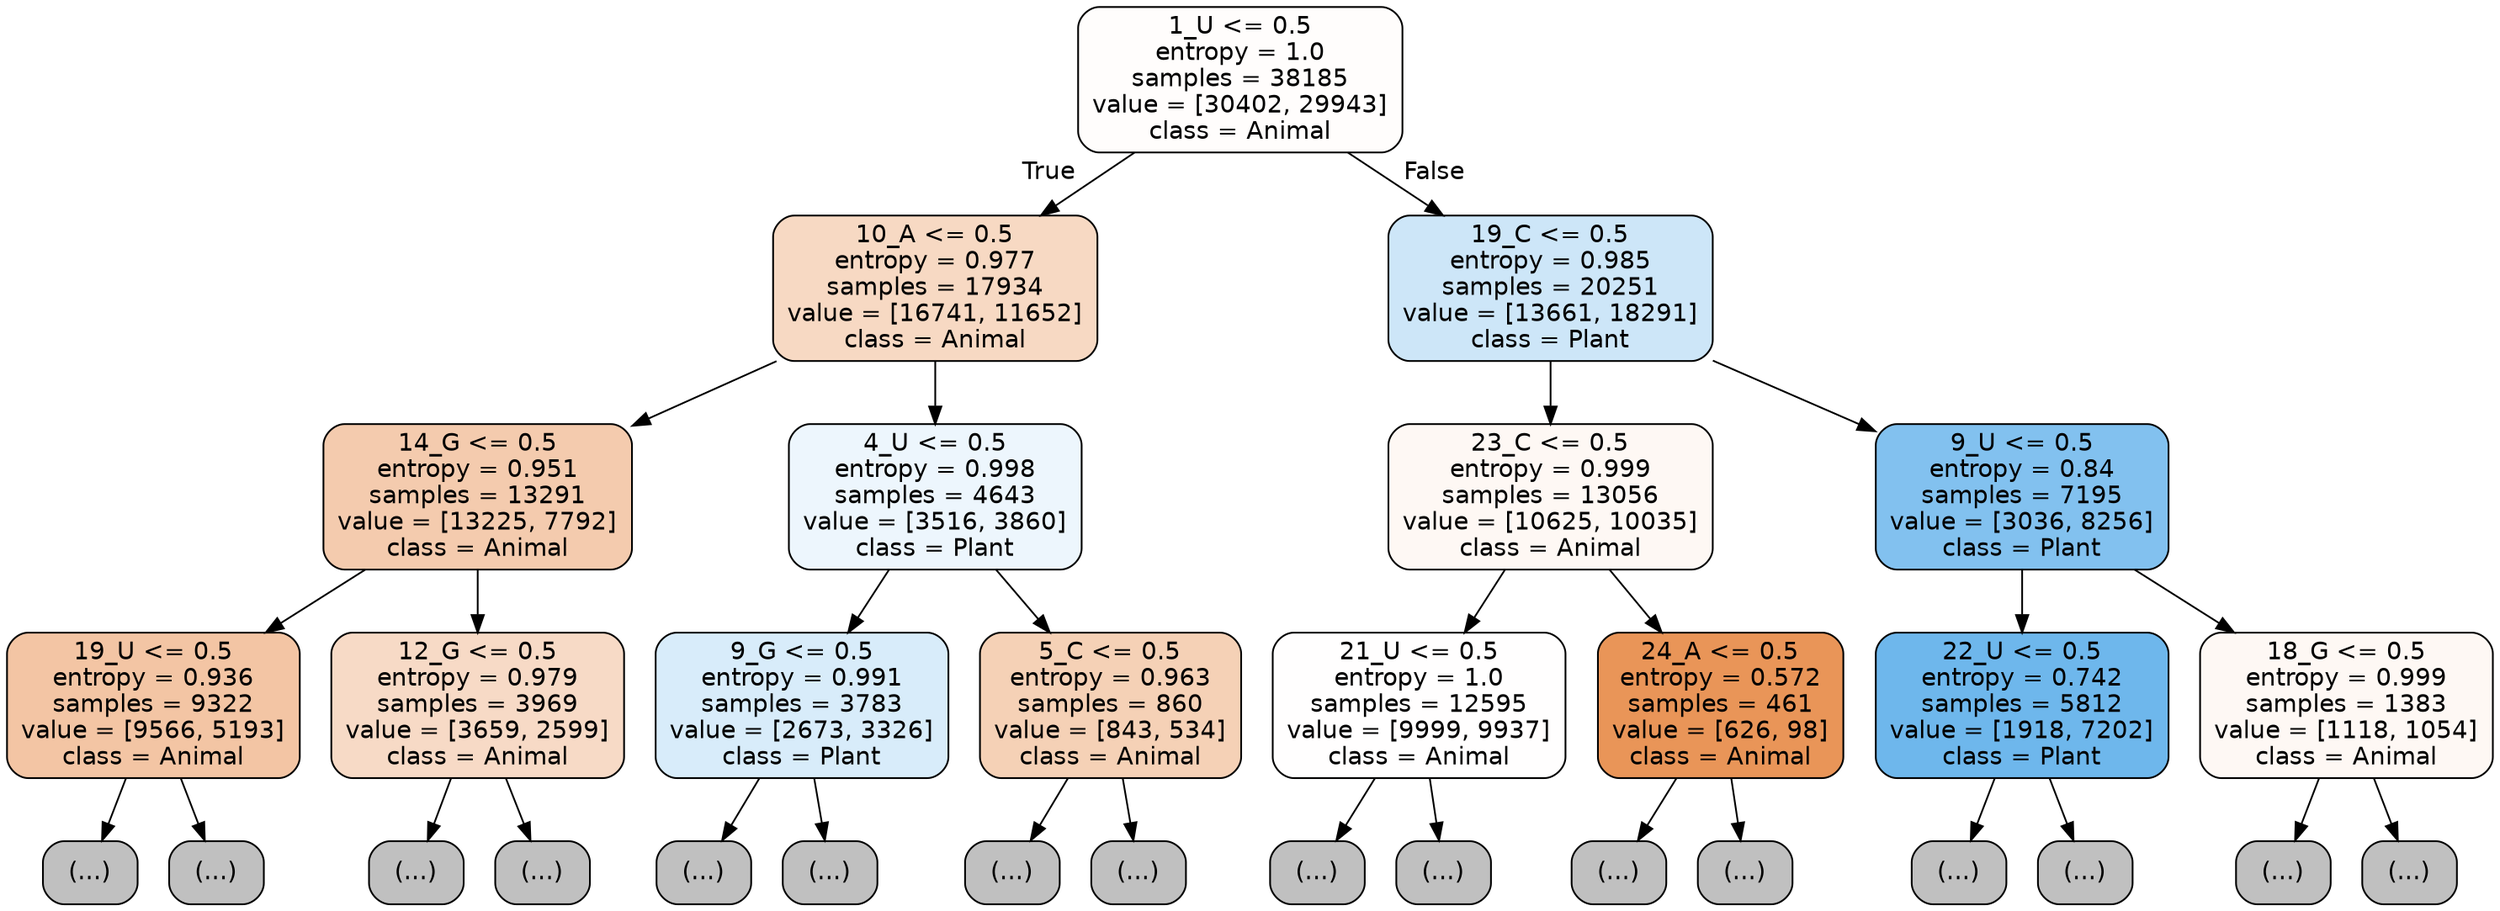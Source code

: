 digraph Tree {
node [shape=box, style="filled, rounded", color="black", fontname="helvetica"] ;
edge [fontname="helvetica"] ;
0 [label="1_U <= 0.5\nentropy = 1.0\nsamples = 38185\nvalue = [30402, 29943]\nclass = Animal", fillcolor="#fffdfc"] ;
1 [label="10_A <= 0.5\nentropy = 0.977\nsamples = 17934\nvalue = [16741, 11652]\nclass = Animal", fillcolor="#f7d9c3"] ;
0 -> 1 [labeldistance=2.5, labelangle=45, headlabel="True"] ;
2 [label="14_G <= 0.5\nentropy = 0.951\nsamples = 13291\nvalue = [13225, 7792]\nclass = Animal", fillcolor="#f4cbae"] ;
1 -> 2 ;
3 [label="19_U <= 0.5\nentropy = 0.936\nsamples = 9322\nvalue = [9566, 5193]\nclass = Animal", fillcolor="#f3c5a4"] ;
2 -> 3 ;
4 [label="(...)", fillcolor="#C0C0C0"] ;
3 -> 4 ;
4007 [label="(...)", fillcolor="#C0C0C0"] ;
3 -> 4007 ;
5430 [label="12_G <= 0.5\nentropy = 0.979\nsamples = 3969\nvalue = [3659, 2599]\nclass = Animal", fillcolor="#f7dac6"] ;
2 -> 5430 ;
5431 [label="(...)", fillcolor="#C0C0C0"] ;
5430 -> 5431 ;
6976 [label="(...)", fillcolor="#C0C0C0"] ;
5430 -> 6976 ;
7453 [label="4_U <= 0.5\nentropy = 0.998\nsamples = 4643\nvalue = [3516, 3860]\nclass = Plant", fillcolor="#edf6fd"] ;
1 -> 7453 ;
7454 [label="9_G <= 0.5\nentropy = 0.991\nsamples = 3783\nvalue = [2673, 3326]\nclass = Plant", fillcolor="#d8ecfa"] ;
7453 -> 7454 ;
7455 [label="(...)", fillcolor="#C0C0C0"] ;
7454 -> 7455 ;
8608 [label="(...)", fillcolor="#C0C0C0"] ;
7454 -> 8608 ;
9137 [label="5_C <= 0.5\nentropy = 0.963\nsamples = 860\nvalue = [843, 534]\nclass = Animal", fillcolor="#f5d1b6"] ;
7453 -> 9137 ;
9138 [label="(...)", fillcolor="#C0C0C0"] ;
9137 -> 9138 ;
9491 [label="(...)", fillcolor="#C0C0C0"] ;
9137 -> 9491 ;
9614 [label="19_C <= 0.5\nentropy = 0.985\nsamples = 20251\nvalue = [13661, 18291]\nclass = Plant", fillcolor="#cde6f8"] ;
0 -> 9614 [labeldistance=2.5, labelangle=-45, headlabel="False"] ;
9615 [label="23_C <= 0.5\nentropy = 0.999\nsamples = 13056\nvalue = [10625, 10035]\nclass = Animal", fillcolor="#fef8f4"] ;
9614 -> 9615 ;
9616 [label="21_U <= 0.5\nentropy = 1.0\nsamples = 12595\nvalue = [9999, 9937]\nclass = Animal", fillcolor="#fffefe"] ;
9615 -> 9616 ;
9617 [label="(...)", fillcolor="#C0C0C0"] ;
9616 -> 9617 ;
13748 [label="(...)", fillcolor="#C0C0C0"] ;
9616 -> 13748 ;
15031 [label="24_A <= 0.5\nentropy = 0.572\nsamples = 461\nvalue = [626, 98]\nclass = Animal", fillcolor="#e99558"] ;
9615 -> 15031 ;
15032 [label="(...)", fillcolor="#C0C0C0"] ;
15031 -> 15032 ;
15185 [label="(...)", fillcolor="#C0C0C0"] ;
15031 -> 15185 ;
15206 [label="9_U <= 0.5\nentropy = 0.84\nsamples = 7195\nvalue = [3036, 8256]\nclass = Plant", fillcolor="#82c1ef"] ;
9614 -> 15206 ;
15207 [label="22_U <= 0.5\nentropy = 0.742\nsamples = 5812\nvalue = [1918, 7202]\nclass = Plant", fillcolor="#6eb7ec"] ;
15206 -> 15207 ;
15208 [label="(...)", fillcolor="#C0C0C0"] ;
15207 -> 15208 ;
16305 [label="(...)", fillcolor="#C0C0C0"] ;
15207 -> 16305 ;
16510 [label="18_G <= 0.5\nentropy = 0.999\nsamples = 1383\nvalue = [1118, 1054]\nclass = Animal", fillcolor="#fef8f4"] ;
15206 -> 16510 ;
16511 [label="(...)", fillcolor="#C0C0C0"] ;
16510 -> 16511 ;
16916 [label="(...)", fillcolor="#C0C0C0"] ;
16510 -> 16916 ;
}